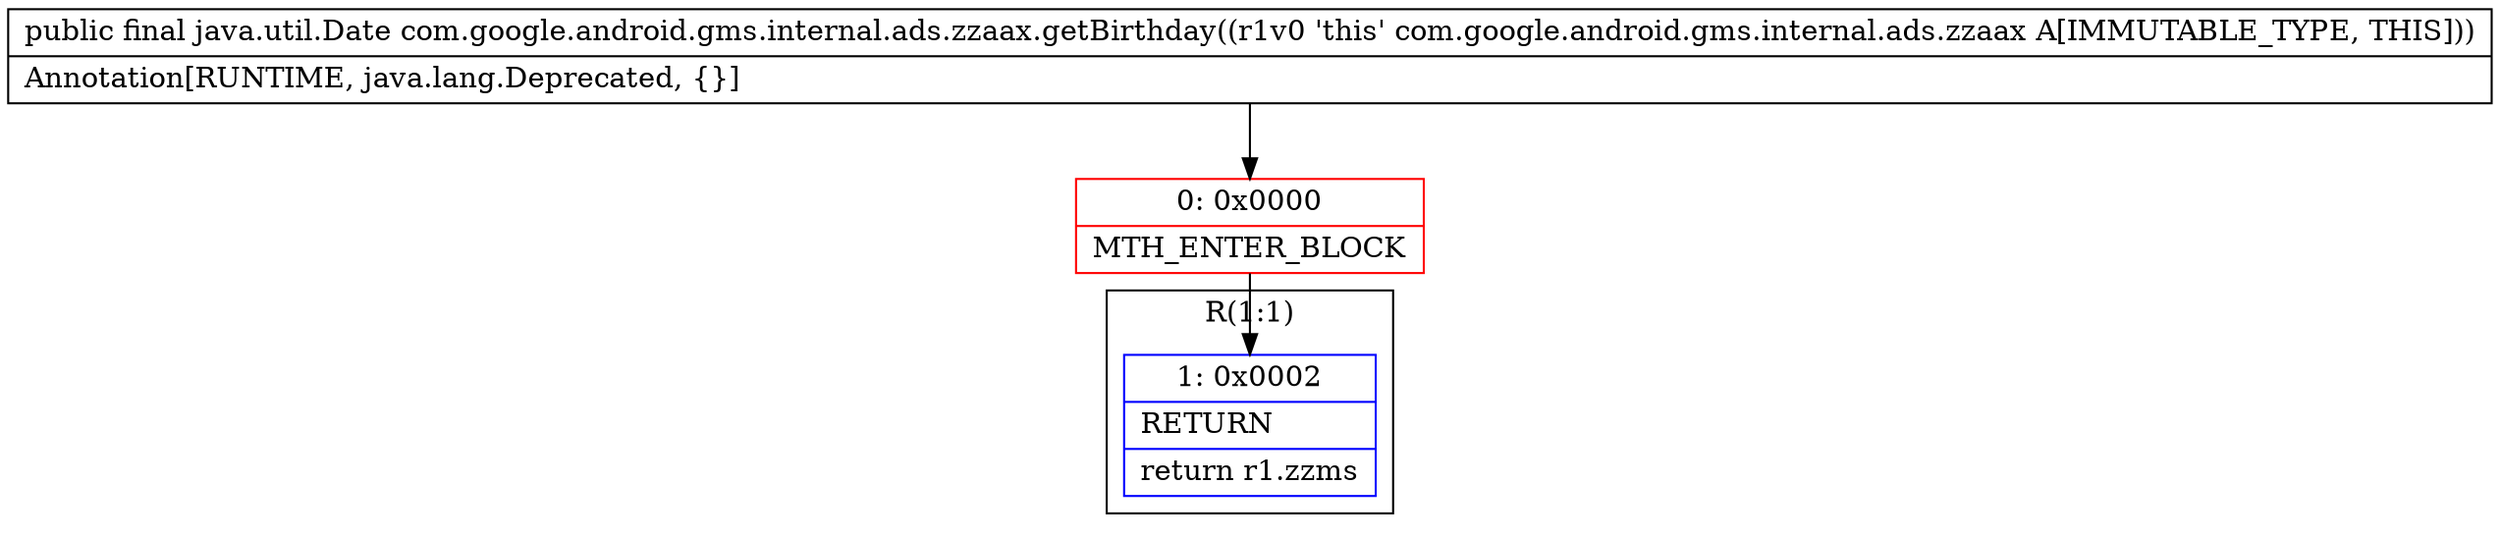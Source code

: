 digraph "CFG forcom.google.android.gms.internal.ads.zzaax.getBirthday()Ljava\/util\/Date;" {
subgraph cluster_Region_992702333 {
label = "R(1:1)";
node [shape=record,color=blue];
Node_1 [shape=record,label="{1\:\ 0x0002|RETURN\l|return r1.zzms\l}"];
}
Node_0 [shape=record,color=red,label="{0\:\ 0x0000|MTH_ENTER_BLOCK\l}"];
MethodNode[shape=record,label="{public final java.util.Date com.google.android.gms.internal.ads.zzaax.getBirthday((r1v0 'this' com.google.android.gms.internal.ads.zzaax A[IMMUTABLE_TYPE, THIS]))  | Annotation[RUNTIME, java.lang.Deprecated, \{\}]\l}"];
MethodNode -> Node_0;
Node_0 -> Node_1;
}

